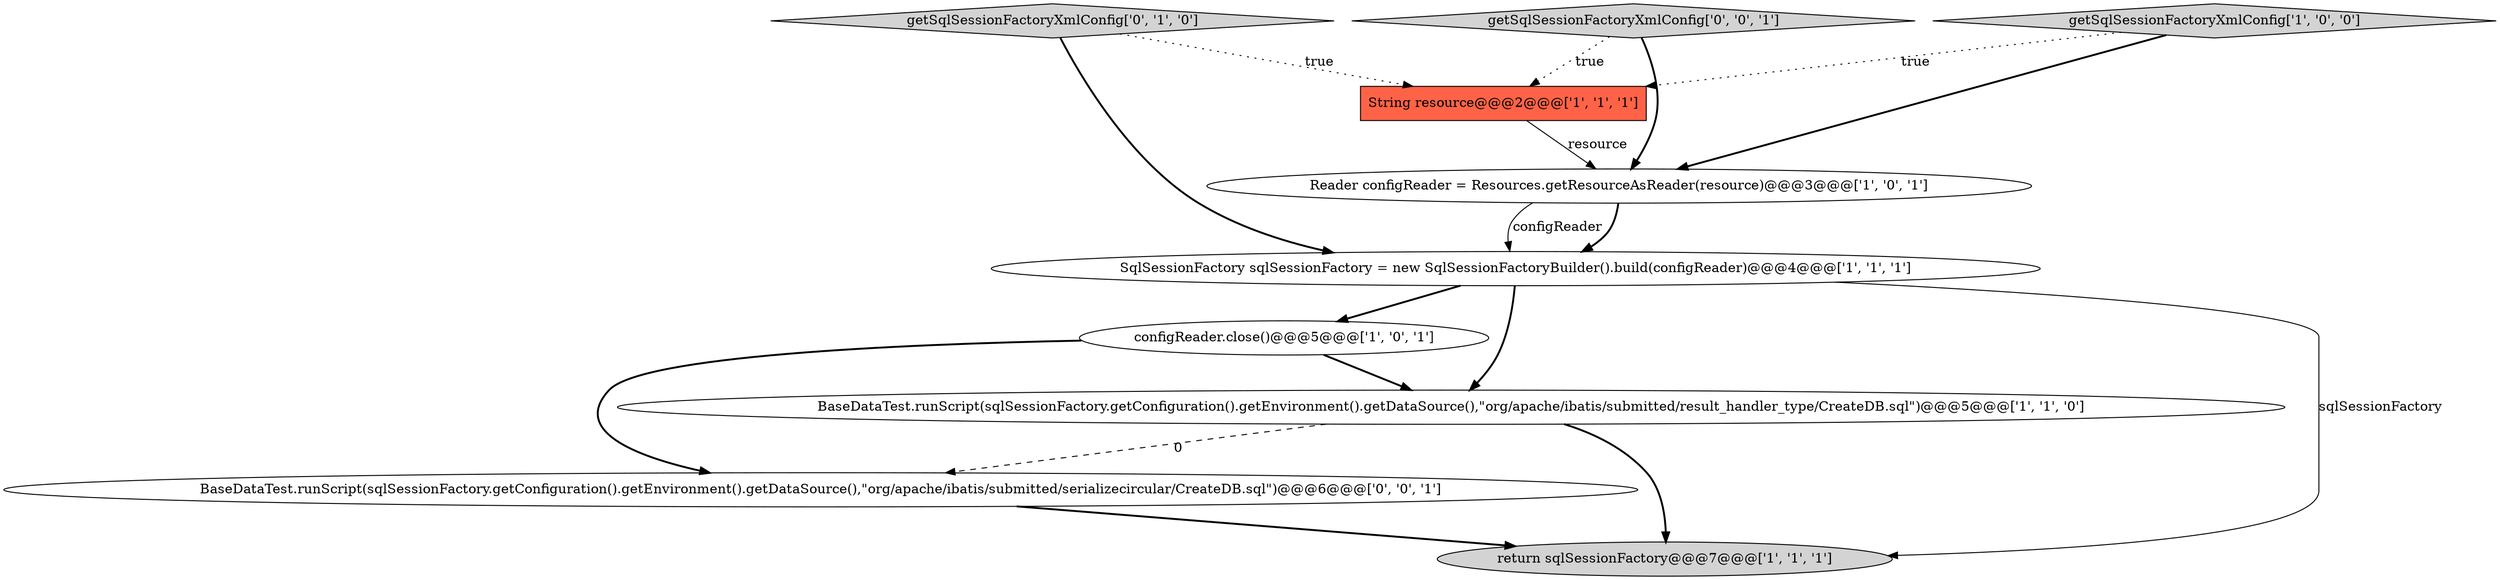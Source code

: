 digraph {
7 [style = filled, label = "getSqlSessionFactoryXmlConfig['0', '1', '0']", fillcolor = lightgray, shape = diamond image = "AAA0AAABBB2BBB"];
6 [style = filled, label = "Reader configReader = Resources.getResourceAsReader(resource)@@@3@@@['1', '0', '1']", fillcolor = white, shape = ellipse image = "AAA0AAABBB1BBB"];
5 [style = filled, label = "String resource@@@2@@@['1', '1', '1']", fillcolor = tomato, shape = box image = "AAA0AAABBB1BBB"];
9 [style = filled, label = "BaseDataTest.runScript(sqlSessionFactory.getConfiguration().getEnvironment().getDataSource(),\"org/apache/ibatis/submitted/serializecircular/CreateDB.sql\")@@@6@@@['0', '0', '1']", fillcolor = white, shape = ellipse image = "AAA0AAABBB3BBB"];
8 [style = filled, label = "getSqlSessionFactoryXmlConfig['0', '0', '1']", fillcolor = lightgray, shape = diamond image = "AAA0AAABBB3BBB"];
1 [style = filled, label = "configReader.close()@@@5@@@['1', '0', '1']", fillcolor = white, shape = ellipse image = "AAA0AAABBB1BBB"];
2 [style = filled, label = "return sqlSessionFactory@@@7@@@['1', '1', '1']", fillcolor = lightgray, shape = ellipse image = "AAA0AAABBB1BBB"];
4 [style = filled, label = "getSqlSessionFactoryXmlConfig['1', '0', '0']", fillcolor = lightgray, shape = diamond image = "AAA0AAABBB1BBB"];
0 [style = filled, label = "SqlSessionFactory sqlSessionFactory = new SqlSessionFactoryBuilder().build(configReader)@@@4@@@['1', '1', '1']", fillcolor = white, shape = ellipse image = "AAA0AAABBB1BBB"];
3 [style = filled, label = "BaseDataTest.runScript(sqlSessionFactory.getConfiguration().getEnvironment().getDataSource(),\"org/apache/ibatis/submitted/result_handler_type/CreateDB.sql\")@@@5@@@['1', '1', '0']", fillcolor = white, shape = ellipse image = "AAA0AAABBB1BBB"];
1->3 [style = bold, label=""];
0->3 [style = bold, label=""];
4->5 [style = dotted, label="true"];
7->0 [style = bold, label=""];
6->0 [style = bold, label=""];
8->6 [style = bold, label=""];
6->0 [style = solid, label="configReader"];
5->6 [style = solid, label="resource"];
3->2 [style = bold, label=""];
3->9 [style = dashed, label="0"];
8->5 [style = dotted, label="true"];
4->6 [style = bold, label=""];
9->2 [style = bold, label=""];
0->1 [style = bold, label=""];
1->9 [style = bold, label=""];
0->2 [style = solid, label="sqlSessionFactory"];
7->5 [style = dotted, label="true"];
}
